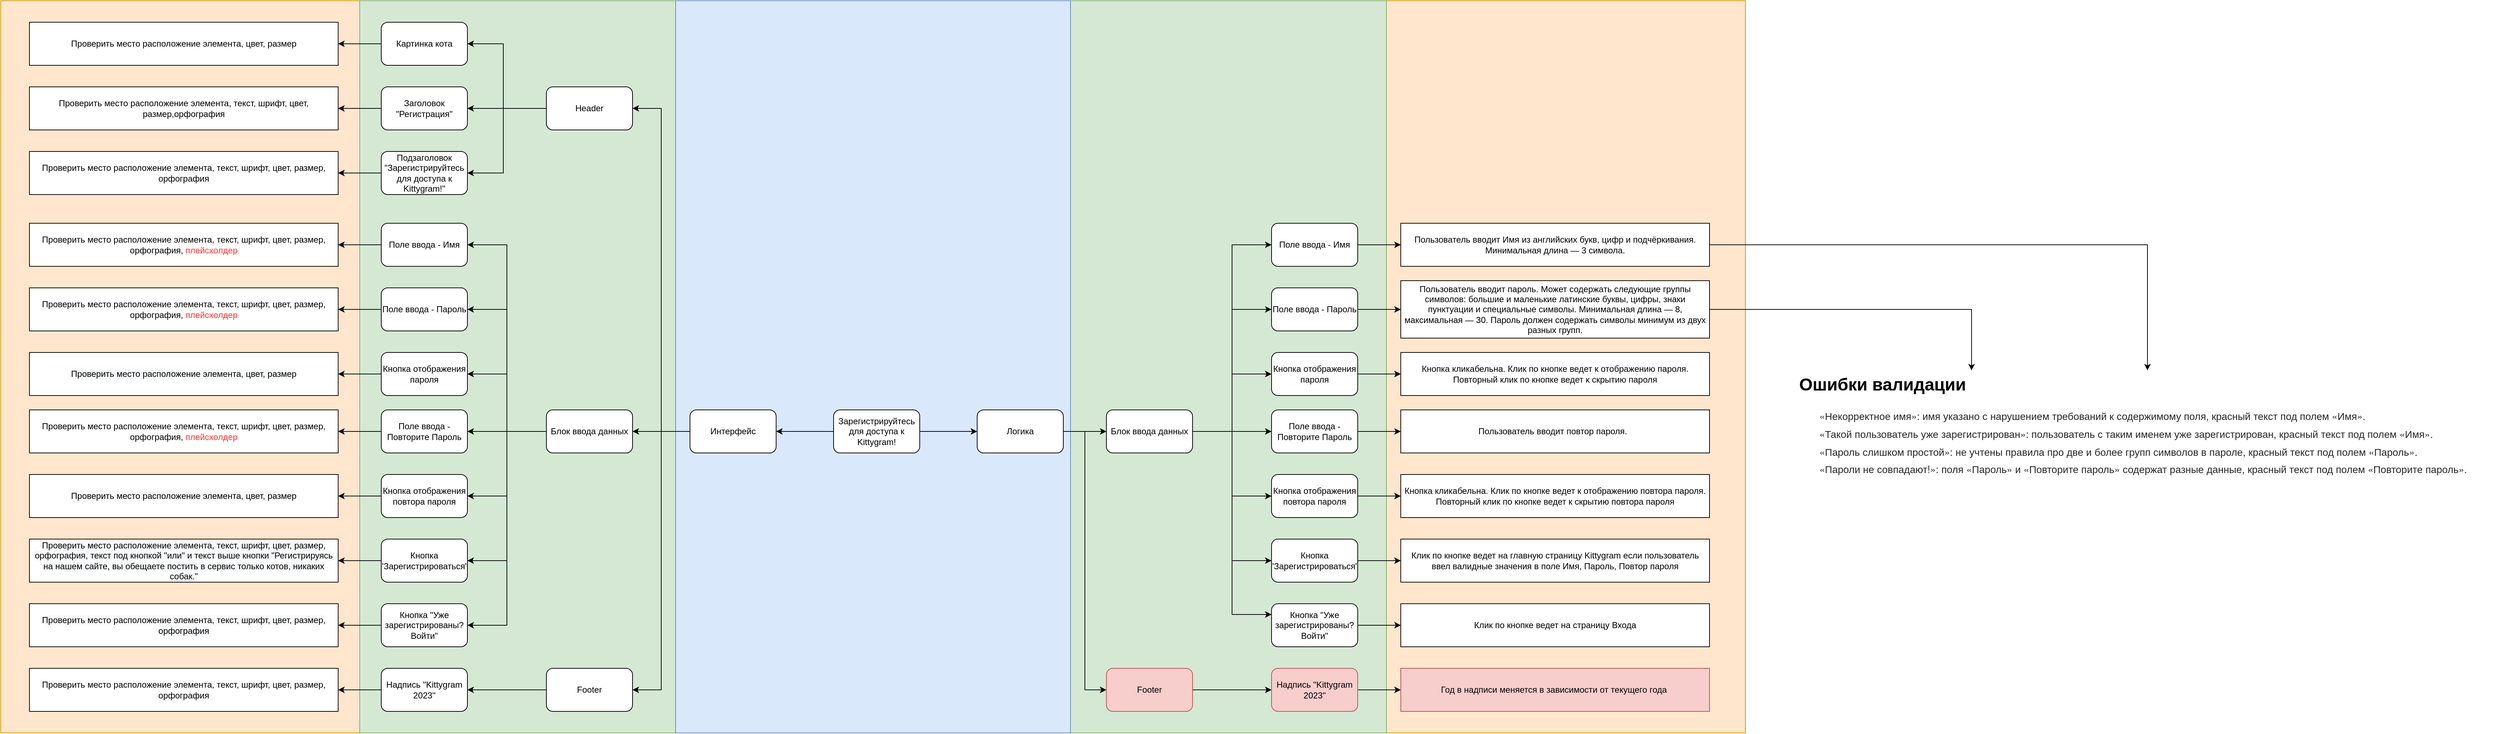 <mxfile version="20.8.10" type="github">
  <diagram id="o3SfKFsg-XddMGT-pLEB" name="Страница 1">
    <mxGraphModel dx="2327" dy="1993" grid="1" gridSize="10" guides="1" tooltips="1" connect="1" arrows="1" fold="1" page="1" pageScale="1" pageWidth="827" pageHeight="1169" math="0" shadow="0">
      <root>
        <mxCell id="0" />
        <mxCell id="1" parent="0" />
        <mxCell id="jt-Zn96lODomyRDhghk2-11" value="" style="rounded=0;whiteSpace=wrap;html=1;fillColor=#ffe6cc;strokeColor=#d79b00;" parent="1" vertex="1">
          <mxGeometry x="-810" y="-240" width="2430" height="1020" as="geometry" />
        </mxCell>
        <mxCell id="jt-Zn96lODomyRDhghk2-13" value="" style="rounded=0;whiteSpace=wrap;html=1;fillColor=#d5e8d4;strokeColor=#82b366;" parent="1" vertex="1">
          <mxGeometry x="-310" y="-240" width="1430" height="1020" as="geometry" />
        </mxCell>
        <mxCell id="jt-Zn96lODomyRDhghk2-12" value="" style="rounded=0;whiteSpace=wrap;html=1;fillColor=#dae8fc;strokeColor=#6c8ebf;" parent="1" vertex="1">
          <mxGeometry x="130" y="-240" width="550" height="1020" as="geometry" />
        </mxCell>
        <mxCell id="TAnfAXLuEqWQbed71-oy-4" value="" style="edgeStyle=orthogonalEdgeStyle;rounded=0;orthogonalLoop=1;jettySize=auto;html=1;" parent="1" source="TAnfAXLuEqWQbed71-oy-1" target="TAnfAXLuEqWQbed71-oy-3" edge="1">
          <mxGeometry relative="1" as="geometry" />
        </mxCell>
        <mxCell id="TAnfAXLuEqWQbed71-oy-6" value="" style="edgeStyle=orthogonalEdgeStyle;rounded=0;orthogonalLoop=1;jettySize=auto;html=1;" parent="1" source="TAnfAXLuEqWQbed71-oy-1" target="TAnfAXLuEqWQbed71-oy-5" edge="1">
          <mxGeometry relative="1" as="geometry" />
        </mxCell>
        <mxCell id="TAnfAXLuEqWQbed71-oy-1" value="Зарегистрируйтесь для доступа к Kittygram!" style="rounded=1;whiteSpace=wrap;html=1;" parent="1" vertex="1">
          <mxGeometry x="350" y="330" width="120" height="60" as="geometry" />
        </mxCell>
        <mxCell id="TAnfAXLuEqWQbed71-oy-81" style="edgeStyle=orthogonalEdgeStyle;rounded=0;orthogonalLoop=1;jettySize=auto;html=1;entryX=0;entryY=0.5;entryDx=0;entryDy=0;" parent="1" source="TAnfAXLuEqWQbed71-oy-3" target="TAnfAXLuEqWQbed71-oy-79" edge="1">
          <mxGeometry relative="1" as="geometry" />
        </mxCell>
        <mxCell id="jt-Zn96lODomyRDhghk2-7" style="edgeStyle=orthogonalEdgeStyle;rounded=0;orthogonalLoop=1;jettySize=auto;html=1;entryX=0;entryY=0.5;entryDx=0;entryDy=0;fontColor=#FF3333;" parent="1" source="TAnfAXLuEqWQbed71-oy-3" target="jt-Zn96lODomyRDhghk2-3" edge="1">
          <mxGeometry relative="1" as="geometry" />
        </mxCell>
        <mxCell id="TAnfAXLuEqWQbed71-oy-3" value="Логика" style="whiteSpace=wrap;html=1;rounded=1;" parent="1" vertex="1">
          <mxGeometry x="550" y="330" width="120" height="60" as="geometry" />
        </mxCell>
        <mxCell id="TAnfAXLuEqWQbed71-oy-28" style="edgeStyle=orthogonalEdgeStyle;rounded=0;orthogonalLoop=1;jettySize=auto;html=1;entryX=1;entryY=0.5;entryDx=0;entryDy=0;" parent="1" source="TAnfAXLuEqWQbed71-oy-5" target="TAnfAXLuEqWQbed71-oy-7" edge="1">
          <mxGeometry relative="1" as="geometry" />
        </mxCell>
        <mxCell id="TAnfAXLuEqWQbed71-oy-29" style="edgeStyle=orthogonalEdgeStyle;rounded=0;orthogonalLoop=1;jettySize=auto;html=1;entryX=1;entryY=0.5;entryDx=0;entryDy=0;" parent="1" source="TAnfAXLuEqWQbed71-oy-5" target="TAnfAXLuEqWQbed71-oy-27" edge="1">
          <mxGeometry relative="1" as="geometry" />
        </mxCell>
        <mxCell id="jt-Zn96lODomyRDhghk2-1" style="edgeStyle=orthogonalEdgeStyle;rounded=0;orthogonalLoop=1;jettySize=auto;html=1;entryX=1;entryY=0.5;entryDx=0;entryDy=0;fontColor=#FF3333;" parent="1" source="TAnfAXLuEqWQbed71-oy-5" target="xQ01a2YANTBOG30FUFwp-22" edge="1">
          <mxGeometry relative="1" as="geometry" />
        </mxCell>
        <mxCell id="TAnfAXLuEqWQbed71-oy-5" value="Интерфейс" style="whiteSpace=wrap;html=1;rounded=1;" parent="1" vertex="1">
          <mxGeometry x="150" y="330" width="120" height="60" as="geometry" />
        </mxCell>
        <mxCell id="TAnfAXLuEqWQbed71-oy-18" value="" style="edgeStyle=orthogonalEdgeStyle;rounded=0;orthogonalLoop=1;jettySize=auto;html=1;" parent="1" source="TAnfAXLuEqWQbed71-oy-7" target="TAnfAXLuEqWQbed71-oy-17" edge="1">
          <mxGeometry relative="1" as="geometry" />
        </mxCell>
        <mxCell id="TAnfAXLuEqWQbed71-oy-20" style="edgeStyle=orthogonalEdgeStyle;rounded=0;orthogonalLoop=1;jettySize=auto;html=1;entryX=1;entryY=0.5;entryDx=0;entryDy=0;" parent="1" source="TAnfAXLuEqWQbed71-oy-7" target="TAnfAXLuEqWQbed71-oy-19" edge="1">
          <mxGeometry relative="1" as="geometry">
            <Array as="points">
              <mxPoint x="-110" y="-90" />
              <mxPoint x="-110" />
            </Array>
          </mxGeometry>
        </mxCell>
        <mxCell id="TAnfAXLuEqWQbed71-oy-21" style="edgeStyle=orthogonalEdgeStyle;rounded=0;orthogonalLoop=1;jettySize=auto;html=1;entryX=1;entryY=0.5;entryDx=0;entryDy=0;" parent="1" source="TAnfAXLuEqWQbed71-oy-7" target="TAnfAXLuEqWQbed71-oy-10" edge="1">
          <mxGeometry relative="1" as="geometry">
            <Array as="points">
              <mxPoint x="-110" y="-90" />
              <mxPoint x="-110" y="-180" />
            </Array>
          </mxGeometry>
        </mxCell>
        <mxCell id="TAnfAXLuEqWQbed71-oy-7" value="Header" style="whiteSpace=wrap;html=1;rounded=1;" parent="1" vertex="1">
          <mxGeometry x="-50" y="-120" width="120" height="60" as="geometry" />
        </mxCell>
        <mxCell id="TAnfAXLuEqWQbed71-oy-63" style="edgeStyle=orthogonalEdgeStyle;rounded=0;orthogonalLoop=1;jettySize=auto;html=1;entryX=1;entryY=0.5;entryDx=0;entryDy=0;" parent="1" source="TAnfAXLuEqWQbed71-oy-10" target="TAnfAXLuEqWQbed71-oy-52" edge="1">
          <mxGeometry relative="1" as="geometry" />
        </mxCell>
        <mxCell id="TAnfAXLuEqWQbed71-oy-10" value="Картинка кота" style="whiteSpace=wrap;html=1;rounded=1;" parent="1" vertex="1">
          <mxGeometry x="-280" y="-210" width="120" height="60" as="geometry" />
        </mxCell>
        <mxCell id="TAnfAXLuEqWQbed71-oy-64" style="edgeStyle=orthogonalEdgeStyle;rounded=0;orthogonalLoop=1;jettySize=auto;html=1;entryX=1;entryY=0.5;entryDx=0;entryDy=0;" parent="1" source="TAnfAXLuEqWQbed71-oy-17" target="TAnfAXLuEqWQbed71-oy-53" edge="1">
          <mxGeometry relative="1" as="geometry" />
        </mxCell>
        <mxCell id="TAnfAXLuEqWQbed71-oy-17" value="Заголовок &quot;Регистрация&quot;" style="whiteSpace=wrap;html=1;rounded=1;" parent="1" vertex="1">
          <mxGeometry x="-280" y="-120" width="120" height="60" as="geometry" />
        </mxCell>
        <mxCell id="TAnfAXLuEqWQbed71-oy-66" style="edgeStyle=orthogonalEdgeStyle;rounded=0;orthogonalLoop=1;jettySize=auto;html=1;entryX=1;entryY=0.5;entryDx=0;entryDy=0;" parent="1" source="TAnfAXLuEqWQbed71-oy-19" target="TAnfAXLuEqWQbed71-oy-54" edge="1">
          <mxGeometry relative="1" as="geometry" />
        </mxCell>
        <mxCell id="TAnfAXLuEqWQbed71-oy-19" value="Подзаголовок &quot;Зарегистрируйтесь для доступа к Kittygram!&quot;" style="whiteSpace=wrap;html=1;rounded=1;" parent="1" vertex="1">
          <mxGeometry x="-280" y="-30" width="120" height="60" as="geometry" />
        </mxCell>
        <mxCell id="TAnfAXLuEqWQbed71-oy-38" style="edgeStyle=orthogonalEdgeStyle;rounded=0;orthogonalLoop=1;jettySize=auto;html=1;entryX=1;entryY=0.5;entryDx=0;entryDy=0;" parent="1" source="TAnfAXLuEqWQbed71-oy-27" target="TAnfAXLuEqWQbed71-oy-30" edge="1">
          <mxGeometry relative="1" as="geometry" />
        </mxCell>
        <mxCell id="TAnfAXLuEqWQbed71-oy-39" style="edgeStyle=orthogonalEdgeStyle;rounded=0;orthogonalLoop=1;jettySize=auto;html=1;entryX=1;entryY=0.5;entryDx=0;entryDy=0;" parent="1" source="TAnfAXLuEqWQbed71-oy-27" target="TAnfAXLuEqWQbed71-oy-31" edge="1">
          <mxGeometry relative="1" as="geometry" />
        </mxCell>
        <mxCell id="TAnfAXLuEqWQbed71-oy-40" style="edgeStyle=orthogonalEdgeStyle;rounded=0;orthogonalLoop=1;jettySize=auto;html=1;entryX=1;entryY=0.5;entryDx=0;entryDy=0;" parent="1" source="TAnfAXLuEqWQbed71-oy-27" target="TAnfAXLuEqWQbed71-oy-32" edge="1">
          <mxGeometry relative="1" as="geometry" />
        </mxCell>
        <mxCell id="TAnfAXLuEqWQbed71-oy-41" style="edgeStyle=orthogonalEdgeStyle;rounded=0;orthogonalLoop=1;jettySize=auto;html=1;entryX=1;entryY=0.5;entryDx=0;entryDy=0;" parent="1" source="TAnfAXLuEqWQbed71-oy-27" target="TAnfAXLuEqWQbed71-oy-33" edge="1">
          <mxGeometry relative="1" as="geometry" />
        </mxCell>
        <mxCell id="TAnfAXLuEqWQbed71-oy-42" style="edgeStyle=orthogonalEdgeStyle;rounded=0;orthogonalLoop=1;jettySize=auto;html=1;entryX=1;entryY=0.5;entryDx=0;entryDy=0;" parent="1" source="TAnfAXLuEqWQbed71-oy-27" target="TAnfAXLuEqWQbed71-oy-34" edge="1">
          <mxGeometry relative="1" as="geometry" />
        </mxCell>
        <mxCell id="aBo0O9VMhmQBNYFcLqT3-9" style="edgeStyle=orthogonalEdgeStyle;rounded=0;orthogonalLoop=1;jettySize=auto;html=1;entryX=1;entryY=0.5;entryDx=0;entryDy=0;" parent="1" source="TAnfAXLuEqWQbed71-oy-27" target="aBo0O9VMhmQBNYFcLqT3-4" edge="1">
          <mxGeometry relative="1" as="geometry" />
        </mxCell>
        <mxCell id="aBo0O9VMhmQBNYFcLqT3-10" style="edgeStyle=orthogonalEdgeStyle;rounded=0;orthogonalLoop=1;jettySize=auto;html=1;entryX=1;entryY=0.5;entryDx=0;entryDy=0;" parent="1" source="TAnfAXLuEqWQbed71-oy-27" target="aBo0O9VMhmQBNYFcLqT3-6" edge="1">
          <mxGeometry relative="1" as="geometry" />
        </mxCell>
        <mxCell id="TAnfAXLuEqWQbed71-oy-27" value="Блок ввода данных" style="whiteSpace=wrap;html=1;rounded=1;" parent="1" vertex="1">
          <mxGeometry x="-50" y="330" width="120" height="60" as="geometry" />
        </mxCell>
        <mxCell id="TAnfAXLuEqWQbed71-oy-68" style="edgeStyle=orthogonalEdgeStyle;rounded=0;orthogonalLoop=1;jettySize=auto;html=1;entryX=1;entryY=0.5;entryDx=0;entryDy=0;" parent="1" source="TAnfAXLuEqWQbed71-oy-30" target="TAnfAXLuEqWQbed71-oy-56" edge="1">
          <mxGeometry relative="1" as="geometry" />
        </mxCell>
        <mxCell id="TAnfAXLuEqWQbed71-oy-30" value="Поле ввода - Имя" style="whiteSpace=wrap;html=1;rounded=1;" parent="1" vertex="1">
          <mxGeometry x="-280" y="70" width="120" height="60" as="geometry" />
        </mxCell>
        <mxCell id="TAnfAXLuEqWQbed71-oy-69" style="edgeStyle=orthogonalEdgeStyle;rounded=0;orthogonalLoop=1;jettySize=auto;html=1;entryX=1;entryY=0.5;entryDx=0;entryDy=0;" parent="1" source="TAnfAXLuEqWQbed71-oy-31" target="TAnfAXLuEqWQbed71-oy-57" edge="1">
          <mxGeometry relative="1" as="geometry" />
        </mxCell>
        <mxCell id="TAnfAXLuEqWQbed71-oy-31" value="Поле ввода - Пароль" style="whiteSpace=wrap;html=1;rounded=1;" parent="1" vertex="1">
          <mxGeometry x="-280" y="160" width="120" height="60" as="geometry" />
        </mxCell>
        <mxCell id="TAnfAXLuEqWQbed71-oy-70" style="edgeStyle=orthogonalEdgeStyle;rounded=0;orthogonalLoop=1;jettySize=auto;html=1;entryX=1;entryY=0.5;entryDx=0;entryDy=0;" parent="1" source="TAnfAXLuEqWQbed71-oy-32" target="TAnfAXLuEqWQbed71-oy-58" edge="1">
          <mxGeometry relative="1" as="geometry" />
        </mxCell>
        <mxCell id="TAnfAXLuEqWQbed71-oy-32" value="Кнопка отображения пароля" style="whiteSpace=wrap;html=1;rounded=1;" parent="1" vertex="1">
          <mxGeometry x="-280" y="250" width="120" height="60" as="geometry" />
        </mxCell>
        <mxCell id="TAnfAXLuEqWQbed71-oy-71" style="edgeStyle=orthogonalEdgeStyle;rounded=0;orthogonalLoop=1;jettySize=auto;html=1;entryX=1;entryY=0.5;entryDx=0;entryDy=0;" parent="1" source="TAnfAXLuEqWQbed71-oy-33" target="TAnfAXLuEqWQbed71-oy-59" edge="1">
          <mxGeometry relative="1" as="geometry" />
        </mxCell>
        <mxCell id="TAnfAXLuEqWQbed71-oy-33" value="Кнопка &quot;Зарегистрироваться&quot;" style="whiteSpace=wrap;html=1;rounded=1;" parent="1" vertex="1">
          <mxGeometry x="-280" y="510" width="120" height="60" as="geometry" />
        </mxCell>
        <mxCell id="TAnfAXLuEqWQbed71-oy-72" style="edgeStyle=orthogonalEdgeStyle;rounded=0;orthogonalLoop=1;jettySize=auto;html=1;entryX=1;entryY=0.5;entryDx=0;entryDy=0;" parent="1" source="TAnfAXLuEqWQbed71-oy-34" target="TAnfAXLuEqWQbed71-oy-60" edge="1">
          <mxGeometry relative="1" as="geometry" />
        </mxCell>
        <mxCell id="TAnfAXLuEqWQbed71-oy-34" value="Кнопка &quot;Уже зарегистрированы? Войти&quot;" style="whiteSpace=wrap;html=1;rounded=1;" parent="1" vertex="1">
          <mxGeometry x="-280" y="600" width="120" height="60" as="geometry" />
        </mxCell>
        <mxCell id="TAnfAXLuEqWQbed71-oy-52" value="Проверить место расположение элемента, цвет, размер" style="rounded=0;whiteSpace=wrap;html=1;" parent="1" vertex="1">
          <mxGeometry x="-770" y="-210" width="430" height="60" as="geometry" />
        </mxCell>
        <mxCell id="TAnfAXLuEqWQbed71-oy-53" value="Проверить место расположение элемента, текст, шрифт, цвет, размер,орфография" style="rounded=0;whiteSpace=wrap;html=1;" parent="1" vertex="1">
          <mxGeometry x="-770" y="-120" width="430" height="60" as="geometry" />
        </mxCell>
        <mxCell id="TAnfAXLuEqWQbed71-oy-54" value="Проверить место расположение элемента, текст, шрифт, цвет, размер, орфография" style="rounded=0;whiteSpace=wrap;html=1;" parent="1" vertex="1">
          <mxGeometry x="-770" y="-30" width="430" height="60" as="geometry" />
        </mxCell>
        <mxCell id="TAnfAXLuEqWQbed71-oy-56" value="Проверить место расположение элемента, текст, шрифт, цвет, размер, орфография, &lt;font color=&quot;#ff3333&quot;&gt;плейсхолдер&lt;/font&gt;" style="rounded=0;whiteSpace=wrap;html=1;" parent="1" vertex="1">
          <mxGeometry x="-770" y="70" width="430" height="60" as="geometry" />
        </mxCell>
        <mxCell id="TAnfAXLuEqWQbed71-oy-57" value="Проверить место расположение элемента, текст, шрифт, цвет, размер, орфография, &lt;font color=&quot;#ff3333&quot;&gt;плейсхолдер&lt;/font&gt;" style="rounded=0;whiteSpace=wrap;html=1;" parent="1" vertex="1">
          <mxGeometry x="-770" y="160" width="430" height="60" as="geometry" />
        </mxCell>
        <mxCell id="TAnfAXLuEqWQbed71-oy-58" value="&lt;span style=&quot;color: rgb(0, 0, 0); font-family: Helvetica; font-size: 12px; font-style: normal; font-variant-ligatures: normal; font-variant-caps: normal; font-weight: 400; letter-spacing: normal; orphans: 2; text-align: center; text-indent: 0px; text-transform: none; widows: 2; word-spacing: 0px; -webkit-text-stroke-width: 0px; background-color: rgb(248, 249, 250); text-decoration-thickness: initial; text-decoration-style: initial; text-decoration-color: initial; float: none; display: inline !important;&quot;&gt;Проверить место расположение элемента, цвет, размер&lt;/span&gt;" style="rounded=0;whiteSpace=wrap;html=1;" parent="1" vertex="1">
          <mxGeometry x="-770" y="250" width="430" height="60" as="geometry" />
        </mxCell>
        <mxCell id="TAnfAXLuEqWQbed71-oy-59" value="&lt;span style=&quot;color: rgb(0, 0, 0); font-family: Helvetica; font-size: 12px; font-style: normal; font-variant-ligatures: normal; font-variant-caps: normal; font-weight: 400; letter-spacing: normal; orphans: 2; text-align: center; text-indent: 0px; text-transform: none; widows: 2; word-spacing: 0px; -webkit-text-stroke-width: 0px; background-color: rgb(248, 249, 250); text-decoration-thickness: initial; text-decoration-style: initial; text-decoration-color: initial; float: none; display: inline !important;&quot;&gt;Проверить место расположение элемента, текст, шрифт, цвет, размер, орфография, текст под кнопкой &quot;или&quot; и текст выше кнопки &quot;Регистрируясь на нашем сайте, вы обещаете постить в сервис только котов, никаких собак.&quot;&lt;/span&gt;" style="rounded=0;whiteSpace=wrap;html=1;" parent="1" vertex="1">
          <mxGeometry x="-770" y="510" width="430" height="60" as="geometry" />
        </mxCell>
        <mxCell id="TAnfAXLuEqWQbed71-oy-60" value="&lt;span style=&quot;color: rgb(0, 0, 0); font-family: Helvetica; font-size: 12px; font-style: normal; font-variant-ligatures: normal; font-variant-caps: normal; font-weight: 400; letter-spacing: normal; orphans: 2; text-align: center; text-indent: 0px; text-transform: none; widows: 2; word-spacing: 0px; -webkit-text-stroke-width: 0px; background-color: rgb(248, 249, 250); text-decoration-thickness: initial; text-decoration-style: initial; text-decoration-color: initial; float: none; display: inline !important;&quot;&gt;Проверить место расположение элемента, текст, шрифт, цвет, размер, орфография&lt;/span&gt;" style="rounded=0;whiteSpace=wrap;html=1;" parent="1" vertex="1">
          <mxGeometry x="-770" y="600" width="430" height="60" as="geometry" />
        </mxCell>
        <mxCell id="TAnfAXLuEqWQbed71-oy-128" style="edgeStyle=orthogonalEdgeStyle;rounded=0;orthogonalLoop=1;jettySize=auto;html=1;entryX=0;entryY=0.5;entryDx=0;entryDy=0;" parent="1" source="TAnfAXLuEqWQbed71-oy-79" target="TAnfAXLuEqWQbed71-oy-121" edge="1">
          <mxGeometry relative="1" as="geometry" />
        </mxCell>
        <mxCell id="TAnfAXLuEqWQbed71-oy-129" style="edgeStyle=orthogonalEdgeStyle;rounded=0;orthogonalLoop=1;jettySize=auto;html=1;entryX=0;entryY=0.5;entryDx=0;entryDy=0;" parent="1" source="TAnfAXLuEqWQbed71-oy-79" target="TAnfAXLuEqWQbed71-oy-122" edge="1">
          <mxGeometry relative="1" as="geometry" />
        </mxCell>
        <mxCell id="TAnfAXLuEqWQbed71-oy-130" style="edgeStyle=orthogonalEdgeStyle;rounded=0;orthogonalLoop=1;jettySize=auto;html=1;entryX=0;entryY=0.5;entryDx=0;entryDy=0;" parent="1" source="TAnfAXLuEqWQbed71-oy-79" target="TAnfAXLuEqWQbed71-oy-123" edge="1">
          <mxGeometry relative="1" as="geometry" />
        </mxCell>
        <mxCell id="TAnfAXLuEqWQbed71-oy-131" style="edgeStyle=orthogonalEdgeStyle;rounded=0;orthogonalLoop=1;jettySize=auto;html=1;entryX=0;entryY=0.5;entryDx=0;entryDy=0;" parent="1" source="TAnfAXLuEqWQbed71-oy-79" target="TAnfAXLuEqWQbed71-oy-124" edge="1">
          <mxGeometry relative="1" as="geometry" />
        </mxCell>
        <mxCell id="TAnfAXLuEqWQbed71-oy-132" style="edgeStyle=orthogonalEdgeStyle;rounded=0;orthogonalLoop=1;jettySize=auto;html=1;entryX=0;entryY=0.25;entryDx=0;entryDy=0;" parent="1" source="TAnfAXLuEqWQbed71-oy-79" target="TAnfAXLuEqWQbed71-oy-125" edge="1">
          <mxGeometry relative="1" as="geometry" />
        </mxCell>
        <mxCell id="aBo0O9VMhmQBNYFcLqT3-17" style="edgeStyle=orthogonalEdgeStyle;rounded=0;orthogonalLoop=1;jettySize=auto;html=1;entryX=0;entryY=0.5;entryDx=0;entryDy=0;" parent="1" source="TAnfAXLuEqWQbed71-oy-79" target="aBo0O9VMhmQBNYFcLqT3-12" edge="1">
          <mxGeometry relative="1" as="geometry" />
        </mxCell>
        <mxCell id="aBo0O9VMhmQBNYFcLqT3-18" style="edgeStyle=orthogonalEdgeStyle;rounded=0;orthogonalLoop=1;jettySize=auto;html=1;entryX=0;entryY=0.5;entryDx=0;entryDy=0;" parent="1" source="TAnfAXLuEqWQbed71-oy-79" target="aBo0O9VMhmQBNYFcLqT3-14" edge="1">
          <mxGeometry relative="1" as="geometry" />
        </mxCell>
        <mxCell id="TAnfAXLuEqWQbed71-oy-79" value="Блок ввода данных" style="whiteSpace=wrap;html=1;rounded=1;" parent="1" vertex="1">
          <mxGeometry x="730" y="330" width="120" height="60" as="geometry" />
        </mxCell>
        <mxCell id="TAnfAXLuEqWQbed71-oy-154" style="edgeStyle=orthogonalEdgeStyle;rounded=0;orthogonalLoop=1;jettySize=auto;html=1;entryX=0;entryY=0.5;entryDx=0;entryDy=0;entryPerimeter=0;" parent="1" source="TAnfAXLuEqWQbed71-oy-121" target="TAnfAXLuEqWQbed71-oy-143" edge="1">
          <mxGeometry relative="1" as="geometry" />
        </mxCell>
        <mxCell id="TAnfAXLuEqWQbed71-oy-121" value="Поле ввода - Имя" style="whiteSpace=wrap;html=1;rounded=1;" parent="1" vertex="1">
          <mxGeometry x="960" y="70" width="120" height="60" as="geometry" />
        </mxCell>
        <mxCell id="TAnfAXLuEqWQbed71-oy-155" style="edgeStyle=orthogonalEdgeStyle;rounded=0;orthogonalLoop=1;jettySize=auto;html=1;entryX=0;entryY=0.5;entryDx=0;entryDy=0;" parent="1" source="TAnfAXLuEqWQbed71-oy-122" target="TAnfAXLuEqWQbed71-oy-144" edge="1">
          <mxGeometry relative="1" as="geometry" />
        </mxCell>
        <mxCell id="TAnfAXLuEqWQbed71-oy-122" value="Поле ввода - Пароль" style="whiteSpace=wrap;html=1;rounded=1;" parent="1" vertex="1">
          <mxGeometry x="960" y="160" width="120" height="60" as="geometry" />
        </mxCell>
        <mxCell id="TAnfAXLuEqWQbed71-oy-156" style="edgeStyle=orthogonalEdgeStyle;rounded=0;orthogonalLoop=1;jettySize=auto;html=1;entryX=0;entryY=0.5;entryDx=0;entryDy=0;" parent="1" source="TAnfAXLuEqWQbed71-oy-123" target="TAnfAXLuEqWQbed71-oy-145" edge="1">
          <mxGeometry relative="1" as="geometry" />
        </mxCell>
        <mxCell id="TAnfAXLuEqWQbed71-oy-123" value="Кнопка отображения пароля" style="whiteSpace=wrap;html=1;rounded=1;" parent="1" vertex="1">
          <mxGeometry x="960" y="250" width="120" height="60" as="geometry" />
        </mxCell>
        <mxCell id="TAnfAXLuEqWQbed71-oy-157" style="edgeStyle=orthogonalEdgeStyle;rounded=0;orthogonalLoop=1;jettySize=auto;html=1;entryX=0;entryY=0.5;entryDx=0;entryDy=0;" parent="1" source="TAnfAXLuEqWQbed71-oy-124" target="TAnfAXLuEqWQbed71-oy-146" edge="1">
          <mxGeometry relative="1" as="geometry" />
        </mxCell>
        <mxCell id="TAnfAXLuEqWQbed71-oy-124" value="Кнопка &quot;Зарегистрироваться&quot;" style="whiteSpace=wrap;html=1;rounded=1;" parent="1" vertex="1">
          <mxGeometry x="960" y="510" width="120" height="60" as="geometry" />
        </mxCell>
        <mxCell id="TAnfAXLuEqWQbed71-oy-158" style="edgeStyle=orthogonalEdgeStyle;rounded=0;orthogonalLoop=1;jettySize=auto;html=1;entryX=0;entryY=0.5;entryDx=0;entryDy=0;" parent="1" source="TAnfAXLuEqWQbed71-oy-125" target="TAnfAXLuEqWQbed71-oy-147" edge="1">
          <mxGeometry relative="1" as="geometry" />
        </mxCell>
        <mxCell id="TAnfAXLuEqWQbed71-oy-125" value="Кнопка &quot;Уже зарегистрированы? Войти&quot;" style="whiteSpace=wrap;html=1;rounded=1;" parent="1" vertex="1">
          <mxGeometry x="960" y="600" width="120" height="60" as="geometry" />
        </mxCell>
        <mxCell id="aBo0O9VMhmQBNYFcLqT3-20" style="edgeStyle=orthogonalEdgeStyle;rounded=0;orthogonalLoop=1;jettySize=auto;html=1;" parent="1" source="TAnfAXLuEqWQbed71-oy-143" target="aBo0O9VMhmQBNYFcLqT3-19" edge="1">
          <mxGeometry relative="1" as="geometry" />
        </mxCell>
        <mxCell id="TAnfAXLuEqWQbed71-oy-143" value="Пользователь вводит Имя из английских букв, цифр и подчёркивания. Минимальная длина — 3 символа." style="rounded=0;whiteSpace=wrap;html=1;" parent="1" vertex="1">
          <mxGeometry x="1140" y="70" width="430" height="60" as="geometry" />
        </mxCell>
        <mxCell id="aBo0O9VMhmQBNYFcLqT3-21" style="edgeStyle=orthogonalEdgeStyle;rounded=0;orthogonalLoop=1;jettySize=auto;html=1;entryX=0.25;entryY=0;entryDx=0;entryDy=0;" parent="1" source="TAnfAXLuEqWQbed71-oy-144" target="aBo0O9VMhmQBNYFcLqT3-19" edge="1">
          <mxGeometry relative="1" as="geometry" />
        </mxCell>
        <mxCell id="TAnfAXLuEqWQbed71-oy-144" value="Пользователь вводит пароль.&amp;nbsp;Может содержать следующие группы символов: большие и маленькие латинские буквы, цифры, знаки пунктуации и специальные символы. Минимальная длина — 8, максимальная — 30. Пароль должен содержать символы минимум из двух разных групп." style="rounded=0;whiteSpace=wrap;html=1;align=center;" parent="1" vertex="1">
          <mxGeometry x="1140" y="150" width="430" height="80" as="geometry" />
        </mxCell>
        <mxCell id="TAnfAXLuEqWQbed71-oy-145" value="Кнопка кликабельна. Клик по кнопке ведет к отображению пароля. Повторный клик по кнопке ведет к скрытию пароля" style="rounded=0;whiteSpace=wrap;html=1;" parent="1" vertex="1">
          <mxGeometry x="1140" y="250" width="430" height="60" as="geometry" />
        </mxCell>
        <mxCell id="TAnfAXLuEqWQbed71-oy-146" value="Клик по кнопке ведет на главную страницу Kittygram если пользователь ввел валидные значения в поле Имя, Пароль, Повтор пароля" style="rounded=0;whiteSpace=wrap;html=1;" parent="1" vertex="1">
          <mxGeometry x="1140" y="510" width="430" height="60" as="geometry" />
        </mxCell>
        <mxCell id="TAnfAXLuEqWQbed71-oy-147" value="Клик по кнопке ведет на страницу Входа" style="rounded=0;whiteSpace=wrap;html=1;" parent="1" vertex="1">
          <mxGeometry x="1140" y="600" width="430" height="60" as="geometry" />
        </mxCell>
        <mxCell id="xQ01a2YANTBOG30FUFwp-35" style="edgeStyle=orthogonalEdgeStyle;rounded=0;orthogonalLoop=1;jettySize=auto;html=1;entryX=1;entryY=0.5;entryDx=0;entryDy=0;" parent="1" source="xQ01a2YANTBOG30FUFwp-22" target="xQ01a2YANTBOG30FUFwp-24" edge="1">
          <mxGeometry relative="1" as="geometry" />
        </mxCell>
        <mxCell id="xQ01a2YANTBOG30FUFwp-22" value="Footer" style="whiteSpace=wrap;html=1;rounded=1;" parent="1" vertex="1">
          <mxGeometry x="-50" y="690" width="120" height="60" as="geometry" />
        </mxCell>
        <mxCell id="xQ01a2YANTBOG30FUFwp-23" style="edgeStyle=orthogonalEdgeStyle;rounded=0;orthogonalLoop=1;jettySize=auto;html=1;entryX=1;entryY=0.5;entryDx=0;entryDy=0;" parent="1" source="xQ01a2YANTBOG30FUFwp-24" target="xQ01a2YANTBOG30FUFwp-31" edge="1">
          <mxGeometry relative="1" as="geometry" />
        </mxCell>
        <mxCell id="xQ01a2YANTBOG30FUFwp-24" value="Надпись &quot;Kittygram 2023&quot;" style="whiteSpace=wrap;html=1;rounded=1;" parent="1" vertex="1">
          <mxGeometry x="-280" y="690" width="120" height="60" as="geometry" />
        </mxCell>
        <mxCell id="xQ01a2YANTBOG30FUFwp-31" value="Проверить место расположение элемента, текст, шрифт, цвет, размер, орфография" style="rounded=0;whiteSpace=wrap;html=1;" parent="1" vertex="1">
          <mxGeometry x="-770" y="690" width="430" height="60" as="geometry" />
        </mxCell>
        <mxCell id="jt-Zn96lODomyRDhghk2-8" style="edgeStyle=orthogonalEdgeStyle;rounded=0;orthogonalLoop=1;jettySize=auto;html=1;entryX=0;entryY=0.5;entryDx=0;entryDy=0;fontColor=#FF3333;" parent="1" source="jt-Zn96lODomyRDhghk2-3" target="jt-Zn96lODomyRDhghk2-5" edge="1">
          <mxGeometry relative="1" as="geometry" />
        </mxCell>
        <mxCell id="jt-Zn96lODomyRDhghk2-3" value="Footer" style="whiteSpace=wrap;html=1;rounded=1;fillColor=#f8cecc;strokeColor=#b85450;" parent="1" vertex="1">
          <mxGeometry x="730" y="690" width="120" height="60" as="geometry" />
        </mxCell>
        <mxCell id="jt-Zn96lODomyRDhghk2-10" style="edgeStyle=orthogonalEdgeStyle;rounded=0;orthogonalLoop=1;jettySize=auto;html=1;entryX=0;entryY=0.5;entryDx=0;entryDy=0;fontColor=#FF3333;" parent="1" source="jt-Zn96lODomyRDhghk2-5" target="jt-Zn96lODomyRDhghk2-6" edge="1">
          <mxGeometry relative="1" as="geometry" />
        </mxCell>
        <mxCell id="jt-Zn96lODomyRDhghk2-5" value="Надпись &quot;Kittygram 2023&quot;" style="whiteSpace=wrap;html=1;rounded=1;fillColor=#f8cecc;strokeColor=#b85450;" parent="1" vertex="1">
          <mxGeometry x="960" y="690" width="120" height="60" as="geometry" />
        </mxCell>
        <mxCell id="jt-Zn96lODomyRDhghk2-6" value="Год в надписи меняется в зависимости от текущего года&amp;nbsp;" style="rounded=0;whiteSpace=wrap;html=1;fillColor=#f8cecc;strokeColor=#b85450;" parent="1" vertex="1">
          <mxGeometry x="1140" y="690" width="430" height="60" as="geometry" />
        </mxCell>
        <mxCell id="aBo0O9VMhmQBNYFcLqT3-3" style="edgeStyle=orthogonalEdgeStyle;rounded=0;orthogonalLoop=1;jettySize=auto;html=1;entryX=1;entryY=0.5;entryDx=0;entryDy=0;" parent="1" source="aBo0O9VMhmQBNYFcLqT3-4" target="aBo0O9VMhmQBNYFcLqT3-7" edge="1">
          <mxGeometry relative="1" as="geometry" />
        </mxCell>
        <mxCell id="aBo0O9VMhmQBNYFcLqT3-4" value="Поле ввода - Повторите Пароль" style="whiteSpace=wrap;html=1;rounded=1;" parent="1" vertex="1">
          <mxGeometry x="-280" y="330" width="120" height="60" as="geometry" />
        </mxCell>
        <mxCell id="aBo0O9VMhmQBNYFcLqT3-5" style="edgeStyle=orthogonalEdgeStyle;rounded=0;orthogonalLoop=1;jettySize=auto;html=1;entryX=1;entryY=0.5;entryDx=0;entryDy=0;" parent="1" source="aBo0O9VMhmQBNYFcLqT3-6" target="aBo0O9VMhmQBNYFcLqT3-8" edge="1">
          <mxGeometry relative="1" as="geometry" />
        </mxCell>
        <mxCell id="aBo0O9VMhmQBNYFcLqT3-6" value="Кнопка отображения повтора пароля" style="whiteSpace=wrap;html=1;rounded=1;" parent="1" vertex="1">
          <mxGeometry x="-280" y="420" width="120" height="60" as="geometry" />
        </mxCell>
        <mxCell id="aBo0O9VMhmQBNYFcLqT3-7" value="Проверить место расположение элемента, текст, шрифт, цвет, размер, орфография, &lt;font color=&quot;#ff3333&quot;&gt;плейсхолдер&lt;/font&gt;" style="rounded=0;whiteSpace=wrap;html=1;" parent="1" vertex="1">
          <mxGeometry x="-770" y="330" width="430" height="60" as="geometry" />
        </mxCell>
        <mxCell id="aBo0O9VMhmQBNYFcLqT3-8" value="&lt;span style=&quot;color: rgb(0, 0, 0); font-family: Helvetica; font-size: 12px; font-style: normal; font-variant-ligatures: normal; font-variant-caps: normal; font-weight: 400; letter-spacing: normal; orphans: 2; text-align: center; text-indent: 0px; text-transform: none; widows: 2; word-spacing: 0px; -webkit-text-stroke-width: 0px; background-color: rgb(248, 249, 250); text-decoration-thickness: initial; text-decoration-style: initial; text-decoration-color: initial; float: none; display: inline !important;&quot;&gt;Проверить место расположение элемента, цвет, размер&lt;/span&gt;" style="rounded=0;whiteSpace=wrap;html=1;" parent="1" vertex="1">
          <mxGeometry x="-770" y="420" width="430" height="60" as="geometry" />
        </mxCell>
        <mxCell id="aBo0O9VMhmQBNYFcLqT3-11" style="edgeStyle=orthogonalEdgeStyle;rounded=0;orthogonalLoop=1;jettySize=auto;html=1;entryX=0;entryY=0.5;entryDx=0;entryDy=0;" parent="1" source="aBo0O9VMhmQBNYFcLqT3-12" target="aBo0O9VMhmQBNYFcLqT3-15" edge="1">
          <mxGeometry relative="1" as="geometry" />
        </mxCell>
        <mxCell id="aBo0O9VMhmQBNYFcLqT3-12" value="Поле ввода - Повторите Пароль" style="whiteSpace=wrap;html=1;rounded=1;" parent="1" vertex="1">
          <mxGeometry x="960" y="330" width="120" height="60" as="geometry" />
        </mxCell>
        <mxCell id="aBo0O9VMhmQBNYFcLqT3-13" style="edgeStyle=orthogonalEdgeStyle;rounded=0;orthogonalLoop=1;jettySize=auto;html=1;entryX=0;entryY=0.5;entryDx=0;entryDy=0;" parent="1" source="aBo0O9VMhmQBNYFcLqT3-14" target="aBo0O9VMhmQBNYFcLqT3-16" edge="1">
          <mxGeometry relative="1" as="geometry" />
        </mxCell>
        <mxCell id="aBo0O9VMhmQBNYFcLqT3-14" value="Кнопка отображения повтора пароля" style="whiteSpace=wrap;html=1;rounded=1;" parent="1" vertex="1">
          <mxGeometry x="960" y="420" width="120" height="60" as="geometry" />
        </mxCell>
        <mxCell id="aBo0O9VMhmQBNYFcLqT3-15" value="Пользователь вводит повтор пароля.&amp;nbsp;&amp;nbsp;" style="rounded=0;whiteSpace=wrap;html=1;" parent="1" vertex="1">
          <mxGeometry x="1140" y="330" width="430" height="60" as="geometry" />
        </mxCell>
        <mxCell id="aBo0O9VMhmQBNYFcLqT3-16" value="Кнопка кликабельна. Клик по кнопке ведет к отображению повтора пароля. Повторный клик по кнопке ведет к скрытию повтора пароля" style="rounded=0;whiteSpace=wrap;html=1;" parent="1" vertex="1">
          <mxGeometry x="1140" y="420" width="430" height="60" as="geometry" />
        </mxCell>
        <mxCell id="aBo0O9VMhmQBNYFcLqT3-19" value="&lt;h1&gt;Ошибки валидации&lt;/h1&gt;&lt;ul style=&quot;box-sizing: border-box; list-style: none; padding: 0 0 0 var(--padding); --padding:2em; overflow: auto; color: rgba(0, 0, 0, 0.85); font-family: &amp;quot;YS Text&amp;quot;, &amp;quot;Helvetica Neue&amp;quot;, Arial, Helvetica, sans-serif; font-size: 14px; background-color: rgb(255, 255, 255);&quot; class=&quot;wiki-list&quot;&gt;&lt;li style=&quot;box-sizing: inherit; padding: 4px 0px; list-style-type: none;&quot; class=&quot;wiki-li&quot;&gt;&lt;div style=&quot;box-sizing: inherit; display: inline-block; width: 1000px; vertical-align: top; word-break: normal;&quot; class=&quot;wiki-li__wrapper&quot;&gt;&lt;div style=&quot;box-sizing: inherit; margin-top: 0px; overflow-wrap: break-word;&quot; class=&quot;wiki-p&quot;&gt;«Некорректное имя»: имя указано с нарушением требований к содержимому поля, красный текст под полем «Имя».&lt;/div&gt;&lt;/div&gt;&lt;/li&gt;&lt;li style=&quot;box-sizing: inherit; padding: 4px 0px; list-style-type: none;&quot; class=&quot;wiki-li&quot;&gt;&lt;div style=&quot;box-sizing: inherit; display: inline-block; width: 1000px; vertical-align: top; word-break: normal;&quot; class=&quot;wiki-li__wrapper&quot;&gt;&lt;div style=&quot;box-sizing: inherit; margin-top: 0px; overflow-wrap: break-word;&quot; class=&quot;wiki-p&quot;&gt;«Такой пользователь уже зарегистрирован»: пользователь с таким именем уже зарегистрирован, красный текст под полем «Имя».&lt;/div&gt;&lt;/div&gt;&lt;/li&gt;&lt;li style=&quot;box-sizing: inherit; padding: 4px 0px; list-style-type: none;&quot; class=&quot;wiki-li&quot;&gt;&lt;div style=&quot;box-sizing: inherit; display: inline-block; width: 1000px; vertical-align: top; word-break: normal;&quot; class=&quot;wiki-li__wrapper&quot;&gt;&lt;div style=&quot;box-sizing: inherit; margin-top: 0px; overflow-wrap: break-word;&quot; class=&quot;wiki-p&quot;&gt;«Пароль слишком простой»: не учтены правила про две и более групп символов в пароле, красный текст под полем «Пароль».&lt;/div&gt;&lt;/div&gt;&lt;/li&gt;&lt;li style=&quot;box-sizing: inherit; padding: 4px 0px; list-style-type: none;&quot; class=&quot;wiki-li&quot;&gt;&lt;div style=&quot;box-sizing: inherit; display: inline-block; width: 1000px; vertical-align: top; word-break: normal;&quot; class=&quot;wiki-li__wrapper&quot;&gt;&lt;div style=&quot;box-sizing: inherit; margin-top: 0px; overflow-wrap: break-word;&quot; class=&quot;wiki-p&quot;&gt;«Пароли не совпадают!»: поля «Пароль» и «Повторите пароль» содержат разные данные, красный текст под полем «Повторите пароль».&lt;/div&gt;&lt;/div&gt;&lt;/li&gt;&lt;/ul&gt;" style="text;html=1;strokeColor=none;fillColor=none;spacing=5;spacingTop=-20;whiteSpace=wrap;overflow=hidden;rounded=0;" parent="1" vertex="1">
          <mxGeometry x="1690" y="275" width="980" height="170" as="geometry" />
        </mxCell>
      </root>
    </mxGraphModel>
  </diagram>
</mxfile>
